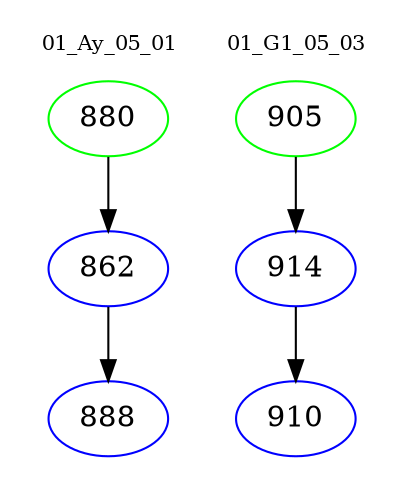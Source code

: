 digraph{
subgraph cluster_0 {
color = white
label = "01_Ay_05_01";
fontsize=10;
T0_880 [label="880", color="green"]
T0_880 -> T0_862 [color="black"]
T0_862 [label="862", color="blue"]
T0_862 -> T0_888 [color="black"]
T0_888 [label="888", color="blue"]
}
subgraph cluster_1 {
color = white
label = "01_G1_05_03";
fontsize=10;
T1_905 [label="905", color="green"]
T1_905 -> T1_914 [color="black"]
T1_914 [label="914", color="blue"]
T1_914 -> T1_910 [color="black"]
T1_910 [label="910", color="blue"]
}
}
